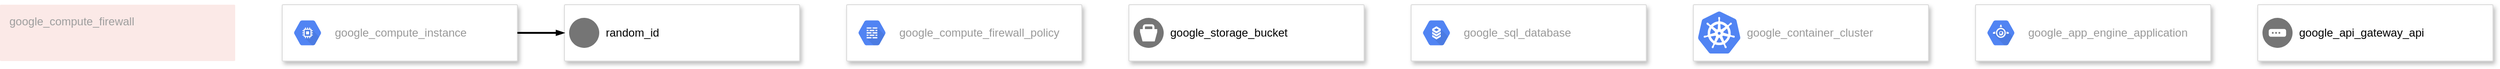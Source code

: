 <?xml version="1.0" encoding="UTF-8"?>
<mxGraphModel gridSize="10" pageWidth="850" pageHeight="1100">
    <root>
        <mxCell id="0"/>
        <mxCell id="1" parent="0"/>
        <mxCell id="2" parent="1" value="google_compute_firewall" style="sketch=0;points=[[0,0,0],[0.25,0,0],[0.5,0,0],[0.75,0,0],[1,0,0],[1,0.25,0],[1,0.5,0],[1,0.75,0],[1,1,0],[0.75,1,0],[0.5,1,0],[0.25,1,0],[0,1,0],[0,0.75,0],[0,0.5,0],[0,0.25,0]];rounded=1;absoluteArcSize=1;arcSize=2;html=1;strokeColor=none;gradientColor=none;shadow=0;dashed=0;fontSize=12;fontColor=#9E9E9E;align=left;verticalAlign=top;spacing=10;spacingTop=-4;fillColor=#FBE9E7;" vertex="1">
            <mxGeometry x="50" y="50" width="250" height="60" as="geometry"/>
        </mxCell>
        <mxCell id="3" parent="1" value="" style="strokeColor=#dddddd;shadow=1;strokeWidth=1;rounded=1;absoluteArcSize=1;arcSize=2;" vertex="1">
            <mxGeometry x="350" y="50" width="250" height="60" as="geometry"/>
        </mxCell>
        <mxCell id="4" parent="3" value="google_compute_instance" style="sketch=0;dashed=0;connectable=0;html=1;fillColor=#5184F3;strokeColor=none;part=1;labelPosition=right;verticalLabelPosition=middle;align=left;verticalAlign=middle;spacingLeft=5;fontColor=#999999;fontSize=12;shape=mxgraph.gcp2.hexIcon;prIcon=compute_engine" vertex="1">
            <mxGeometry y="0.5" width="44" height="39" relative="1" as="geometry">
                <mxPoint x="5" y="-19.5" as="offset"/>
            </mxGeometry>
        </mxCell>
        <mxCell id="5" parent="1" value="" style="strokeColor=#dddddd;shadow=1;strokeWidth=1;rounded=1;absoluteArcSize=1;arcSize=2;" vertex="1">
            <mxGeometry x="650" y="50" width="250" height="60" as="geometry"/>
        </mxCell>
        <mxCell id="6" parent="5" value="random_id" style="sketch=0;dashed=0;connectable=0;html=1;fillColor=#757575;strokeColor=none;part=1;labelPosition=right;verticalLabelPosition=middle;align=left;verticalAlign=middle;spacingLeft=5;fontSize=12;shape=mxgraph.gcp2.blank" vertex="1">
            <mxGeometry y="0.5" width="32" height="32" relative="1" as="geometry">
                <mxPoint x="5" y="-16" as="offset"/>
            </mxGeometry>
        </mxCell>
        <mxCell id="7" parent="1" value="" style="strokeColor=#dddddd;shadow=1;strokeWidth=1;rounded=1;absoluteArcSize=1;arcSize=2;" vertex="1">
            <mxGeometry x="950" y="50" width="250" height="60" as="geometry"/>
        </mxCell>
        <mxCell id="8" parent="7" value="google_compute_firewall_policy" style="sketch=0;dashed=0;connectable=0;html=1;fillColor=#5184F3;strokeColor=none;part=1;labelPosition=right;verticalLabelPosition=middle;align=left;verticalAlign=middle;spacingLeft=5;fontColor=#999999;fontSize=12;shape=mxgraph.gcp2.hexIcon;prIcon=cloud_firewall_rules" vertex="1">
            <mxGeometry y="0.5" width="44" height="39" relative="1" as="geometry">
                <mxPoint x="5" y="-19.5" as="offset"/>
            </mxGeometry>
        </mxCell>
        <mxCell id="9" parent="1" value="" style="strokeColor=#dddddd;shadow=1;strokeWidth=1;rounded=1;absoluteArcSize=1;arcSize=2;" vertex="1">
            <mxGeometry x="1250" y="50" width="250" height="60" as="geometry"/>
        </mxCell>
        <mxCell id="10" parent="9" value="google_storage_bucket" style="sketch=0;dashed=0;connectable=0;html=1;fillColor=#757575;strokeColor=none;part=1;labelPosition=right;verticalLabelPosition=middle;align=left;verticalAlign=middle;spacingLeft=5;fontSize=12;shape=mxgraph.gcp2.bucket" vertex="1">
            <mxGeometry y="0.5" width="32" height="32" relative="1" as="geometry">
                <mxPoint x="5" y="-16" as="offset"/>
            </mxGeometry>
        </mxCell>
        <mxCell id="11" parent="1" value="" style="strokeColor=#dddddd;shadow=1;strokeWidth=1;rounded=1;absoluteArcSize=1;arcSize=2;" vertex="1">
            <mxGeometry x="1550" y="50" width="250" height="60" as="geometry"/>
        </mxCell>
        <mxCell id="12" parent="11" value="google_sql_database" style="sketch=0;dashed=0;connectable=0;html=1;fillColor=#5184F3;strokeColor=none;part=1;labelPosition=right;verticalLabelPosition=middle;align=left;verticalAlign=middle;spacingLeft=5;fontColor=#999999;fontSize=12;shape=mxgraph.gcp2.hexIcon;prIcon=cloud_sql" vertex="1">
            <mxGeometry y="0.5" width="44" height="39" relative="1" as="geometry">
                <mxPoint x="5" y="-19.5" as="offset"/>
            </mxGeometry>
        </mxCell>
        <mxCell id="13" parent="1" value="" style="strokeColor=#dddddd;shadow=1;strokeWidth=1;rounded=1;absoluteArcSize=1;arcSize=2;" vertex="1">
            <mxGeometry x="1850" y="50" width="250" height="60" as="geometry"/>
        </mxCell>
        <mxCell id="14" parent="13" value="google_container_cluster" style="sketch=0;dashed=0;connectable=0;html=1;fillColor=#5184F3;strokeColor=none;part=1;labelPosition=right;verticalLabelPosition=middle;align=left;verticalAlign=middle;spacingLeft=5;fontColor=#999999;fontSize=12;shape=mxgraph.gcp2.kubernetes_logo" vertex="1">
            <mxGeometry width="45" height="45" relative="1" as="geometry">
                <mxPoint x="5" y="7" as="offset"/>
            </mxGeometry>
        </mxCell>
        <mxCell id="15" parent="1" value="" style="strokeColor=#dddddd;shadow=1;strokeWidth=1;rounded=1;absoluteArcSize=1;arcSize=2;" vertex="1">
            <mxGeometry x="2150" y="50" width="250" height="60" as="geometry"/>
        </mxCell>
        <mxCell id="16" parent="15" value="google_app_engine_application" style="sketch=0;dashed=0;connectable=0;html=1;fillColor=#5184F3;strokeColor=none;part=1;labelPosition=right;verticalLabelPosition=middle;align=left;verticalAlign=middle;spacingLeft=5;fontColor=#999999;fontSize=12;shape=mxgraph.gcp2.hexIcon;prIcon=app_engine" vertex="1">
            <mxGeometry y="0.5" width="44" height="39" relative="1" as="geometry">
                <mxPoint x="5" y="-19.5" as="offset"/>
            </mxGeometry>
        </mxCell>
        <mxCell id="17" parent="1" value="" style="strokeColor=#dddddd;shadow=1;strokeWidth=1;rounded=1;absoluteArcSize=1;arcSize=2;" vertex="1">
            <mxGeometry x="2450" y="50" width="250" height="60" as="geometry"/>
        </mxCell>
        <mxCell id="18" parent="17" value="google_api_gateway_api" style="sketch=0;dashed=0;connectable=0;html=1;fillColor=#757575;strokeColor=none;part=1;labelPosition=right;verticalLabelPosition=middle;align=left;verticalAlign=middle;spacingLeft=5;fontSize=12;shape=mxgraph.gcp2.gateway" vertex="1">
            <mxGeometry y="0.5" width="32" height="32" relative="1" as="geometry">
                <mxPoint x="5" y="-16" as="offset"/>
            </mxGeometry>
        </mxCell>
        <mxCell id="19" parent="1" value="" style="edgeStyle=orthogonalEdgeStyle;fontSize=12;html=1;endArrow=blockThin;endFill=1;rounded=0;strokeWidth=2;endSize=4;startSize=4;" edge="1" target="5" source="3">
            <mxGeometry relative="1" as="geometry">
                <mxPoint x="350" y="50" as="sourcePoint"/>
                <mxPoint x="650" y="50" as="targetPoint"/>
            </mxGeometry>
        </mxCell>
    </root>
</mxGraphModel>
